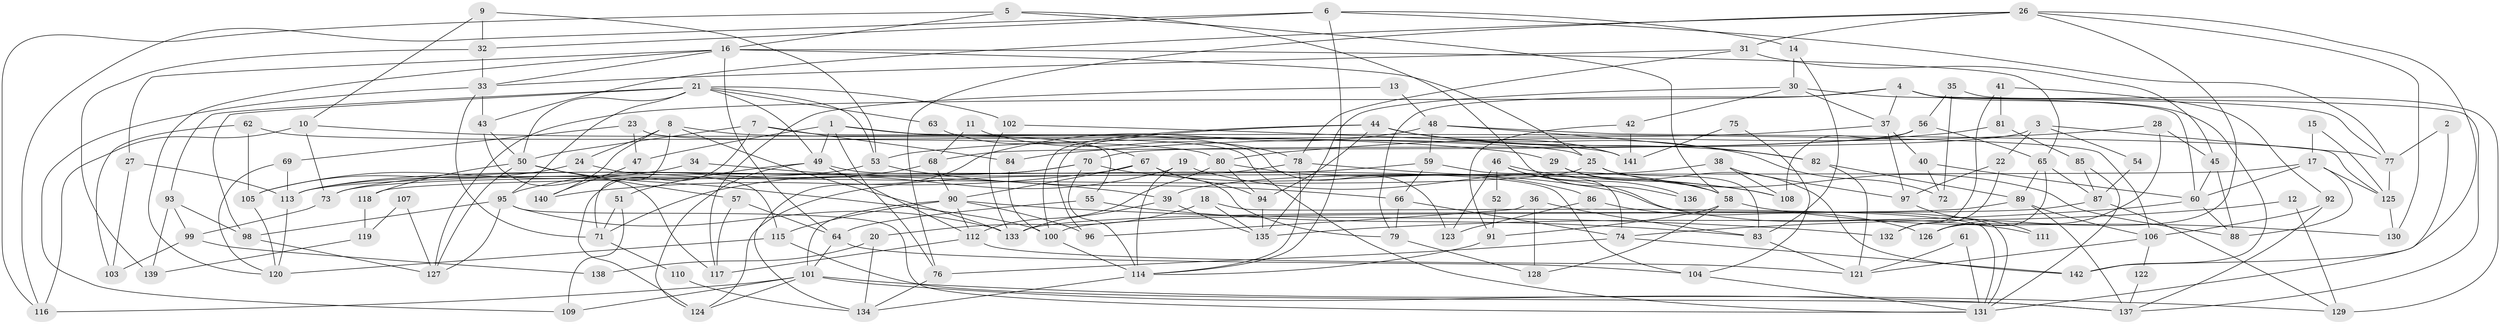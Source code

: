 // Generated by graph-tools (version 1.1) at 2025/11/02/27/25 16:11:20]
// undirected, 142 vertices, 284 edges
graph export_dot {
graph [start="1"]
  node [color=gray90,style=filled];
  1;
  2;
  3;
  4;
  5;
  6;
  7;
  8;
  9;
  10;
  11;
  12;
  13;
  14;
  15;
  16;
  17;
  18;
  19;
  20;
  21;
  22;
  23;
  24;
  25;
  26;
  27;
  28;
  29;
  30;
  31;
  32;
  33;
  34;
  35;
  36;
  37;
  38;
  39;
  40;
  41;
  42;
  43;
  44;
  45;
  46;
  47;
  48;
  49;
  50;
  51;
  52;
  53;
  54;
  55;
  56;
  57;
  58;
  59;
  60;
  61;
  62;
  63;
  64;
  65;
  66;
  67;
  68;
  69;
  70;
  71;
  72;
  73;
  74;
  75;
  76;
  77;
  78;
  79;
  80;
  81;
  82;
  83;
  84;
  85;
  86;
  87;
  88;
  89;
  90;
  91;
  92;
  93;
  94;
  95;
  96;
  97;
  98;
  99;
  100;
  101;
  102;
  103;
  104;
  105;
  106;
  107;
  108;
  109;
  110;
  111;
  112;
  113;
  114;
  115;
  116;
  117;
  118;
  119;
  120;
  121;
  122;
  123;
  124;
  125;
  126;
  127;
  128;
  129;
  130;
  131;
  132;
  133;
  134;
  135;
  136;
  137;
  138;
  139;
  140;
  141;
  142;
  1 -- 76;
  1 -- 123;
  1 -- 47;
  1 -- 49;
  1 -- 106;
  2 -- 131;
  2 -- 77;
  3 -- 70;
  3 -- 22;
  3 -- 54;
  3 -- 77;
  4 -- 37;
  4 -- 137;
  4 -- 60;
  4 -- 79;
  4 -- 127;
  4 -- 142;
  5 -- 16;
  5 -- 116;
  5 -- 58;
  5 -- 136;
  6 -- 114;
  6 -- 32;
  6 -- 14;
  6 -- 77;
  6 -- 116;
  7 -- 124;
  7 -- 50;
  7 -- 55;
  7 -- 84;
  8 -- 25;
  8 -- 140;
  8 -- 24;
  8 -- 71;
  8 -- 133;
  9 -- 10;
  9 -- 53;
  9 -- 32;
  10 -- 29;
  10 -- 116;
  10 -- 73;
  11 -- 78;
  11 -- 68;
  12 -- 74;
  12 -- 129;
  13 -- 48;
  13 -- 117;
  14 -- 83;
  14 -- 30;
  15 -- 17;
  15 -- 125;
  16 -- 64;
  16 -- 33;
  16 -- 25;
  16 -- 27;
  16 -- 65;
  16 -- 120;
  17 -- 60;
  17 -- 88;
  17 -- 118;
  17 -- 125;
  18 -- 131;
  18 -- 135;
  18 -- 20;
  19 -- 58;
  19 -- 71;
  19 -- 114;
  20 -- 134;
  20 -- 138;
  21 -- 50;
  21 -- 49;
  21 -- 53;
  21 -- 63;
  21 -- 93;
  21 -- 95;
  21 -- 98;
  21 -- 102;
  22 -- 132;
  22 -- 97;
  23 -- 69;
  23 -- 131;
  23 -- 47;
  24 -- 115;
  24 -- 105;
  25 -- 73;
  25 -- 83;
  25 -- 88;
  26 -- 31;
  26 -- 76;
  26 -- 43;
  26 -- 126;
  26 -- 130;
  26 -- 142;
  27 -- 113;
  27 -- 103;
  28 -- 45;
  28 -- 126;
  28 -- 80;
  29 -- 142;
  29 -- 58;
  30 -- 77;
  30 -- 37;
  30 -- 42;
  30 -- 135;
  31 -- 33;
  31 -- 45;
  31 -- 78;
  32 -- 33;
  32 -- 139;
  33 -- 109;
  33 -- 43;
  33 -- 71;
  34 -- 39;
  34 -- 105;
  35 -- 56;
  35 -- 72;
  35 -- 129;
  36 -- 128;
  36 -- 83;
  36 -- 96;
  37 -- 53;
  37 -- 40;
  37 -- 97;
  38 -- 39;
  38 -- 108;
  38 -- 97;
  39 -- 135;
  39 -- 133;
  40 -- 60;
  40 -- 72;
  41 -- 92;
  41 -- 81;
  41 -- 132;
  42 -- 91;
  42 -- 141;
  43 -- 50;
  43 -- 117;
  44 -- 96;
  44 -- 141;
  44 -- 72;
  44 -- 82;
  44 -- 94;
  44 -- 100;
  45 -- 88;
  45 -- 60;
  46 -- 108;
  46 -- 131;
  46 -- 52;
  46 -- 123;
  46 -- 136;
  47 -- 140;
  48 -- 59;
  48 -- 125;
  48 -- 82;
  48 -- 134;
  49 -- 112;
  49 -- 51;
  49 -- 104;
  49 -- 124;
  50 -- 127;
  50 -- 100;
  50 -- 57;
  50 -- 118;
  51 -- 71;
  51 -- 109;
  52 -- 91;
  53 -- 113;
  53 -- 66;
  54 -- 87;
  55 -- 83;
  55 -- 64;
  56 -- 68;
  56 -- 65;
  56 -- 108;
  57 -- 117;
  57 -- 64;
  58 -- 130;
  58 -- 91;
  58 -- 128;
  59 -- 66;
  59 -- 74;
  59 -- 113;
  60 -- 135;
  60 -- 88;
  61 -- 131;
  61 -- 121;
  62 -- 80;
  62 -- 103;
  62 -- 105;
  63 -- 67;
  64 -- 101;
  64 -- 104;
  65 -- 89;
  65 -- 87;
  65 -- 126;
  66 -- 79;
  66 -- 74;
  67 -- 90;
  67 -- 94;
  67 -- 79;
  67 -- 140;
  68 -- 95;
  68 -- 90;
  69 -- 113;
  69 -- 120;
  70 -- 114;
  70 -- 113;
  70 -- 73;
  70 -- 111;
  71 -- 110;
  73 -- 99;
  74 -- 142;
  74 -- 76;
  75 -- 141;
  75 -- 104;
  76 -- 134;
  77 -- 125;
  78 -- 124;
  78 -- 108;
  78 -- 114;
  79 -- 128;
  80 -- 112;
  80 -- 86;
  80 -- 94;
  81 -- 84;
  81 -- 85;
  82 -- 89;
  82 -- 121;
  83 -- 121;
  84 -- 100;
  85 -- 87;
  85 -- 131;
  86 -- 126;
  86 -- 123;
  87 -- 133;
  87 -- 129;
  89 -- 100;
  89 -- 106;
  89 -- 137;
  90 -- 101;
  90 -- 115;
  90 -- 96;
  90 -- 112;
  90 -- 132;
  91 -- 114;
  92 -- 106;
  92 -- 137;
  93 -- 98;
  93 -- 99;
  93 -- 139;
  94 -- 135;
  95 -- 127;
  95 -- 98;
  95 -- 131;
  95 -- 133;
  97 -- 111;
  98 -- 127;
  99 -- 103;
  99 -- 138;
  100 -- 114;
  101 -- 129;
  101 -- 109;
  101 -- 116;
  101 -- 124;
  101 -- 137;
  102 -- 133;
  102 -- 141;
  104 -- 131;
  105 -- 120;
  106 -- 121;
  106 -- 122;
  107 -- 127;
  107 -- 119;
  110 -- 134;
  112 -- 121;
  112 -- 117;
  113 -- 120;
  114 -- 134;
  115 -- 137;
  115 -- 120;
  118 -- 119;
  119 -- 139;
  122 -- 137;
  125 -- 130;
}
